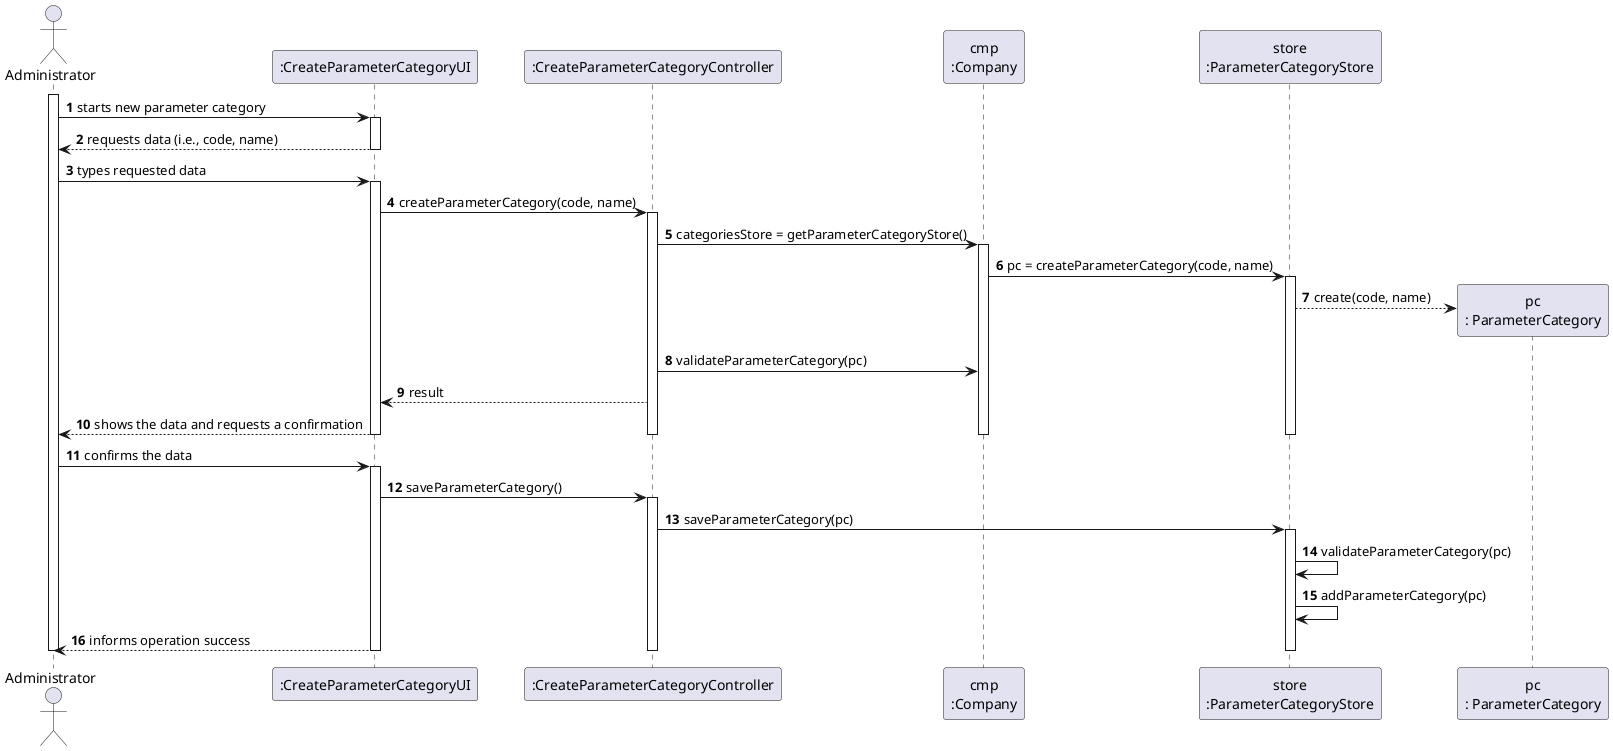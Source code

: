 @startuml
autonumber
'hide footbox
actor "Administrator" as ADM

participant ":CreateParameterCategoryUI" as UI
participant ":CreateParameterCategoryController" as CTRL
participant "cmp\n:Company" as CMP
participant "store\n:ParameterCategoryStore" as STORE
participant "pc\n: ParameterCategory" as PC

activate ADM
ADM -> UI : starts new parameter category
activate UI
UI --> ADM : requests data (i.e., code, name)
deactivate UI

ADM -> UI : types requested data
activate UI

UI -> CTRL : createParameterCategory(code, name)
activate CTRL

CTRL -> CMP : categoriesStore = getParameterCategoryStore()
activate CMP

CMP -> STORE : pc = createParameterCategory(code, name)
activate STORE
STORE --> PC** : create(code, name)

CTRL -> CMP : validateParameterCategory(pc)

CTRL --> UI: result

UI --> ADM : shows the data and requests a confirmation
deactivate STORE
deactivate CTRL
deactivate CMP
deactivate UI

ADM -> UI : confirms the data
activate UI

UI -> CTRL : saveParameterCategory()
activate CTRL

CTRL -> STORE : saveParameterCategory(pc)
activate STORE

STORE -> STORE : validateParameterCategory(pc)

STORE -> STORE : addParameterCategory(pc)

ADM <-- UI : informs operation success
deactivate STORE
deactivate CTRL
deactivate UI
deactivate ADM

@enduml